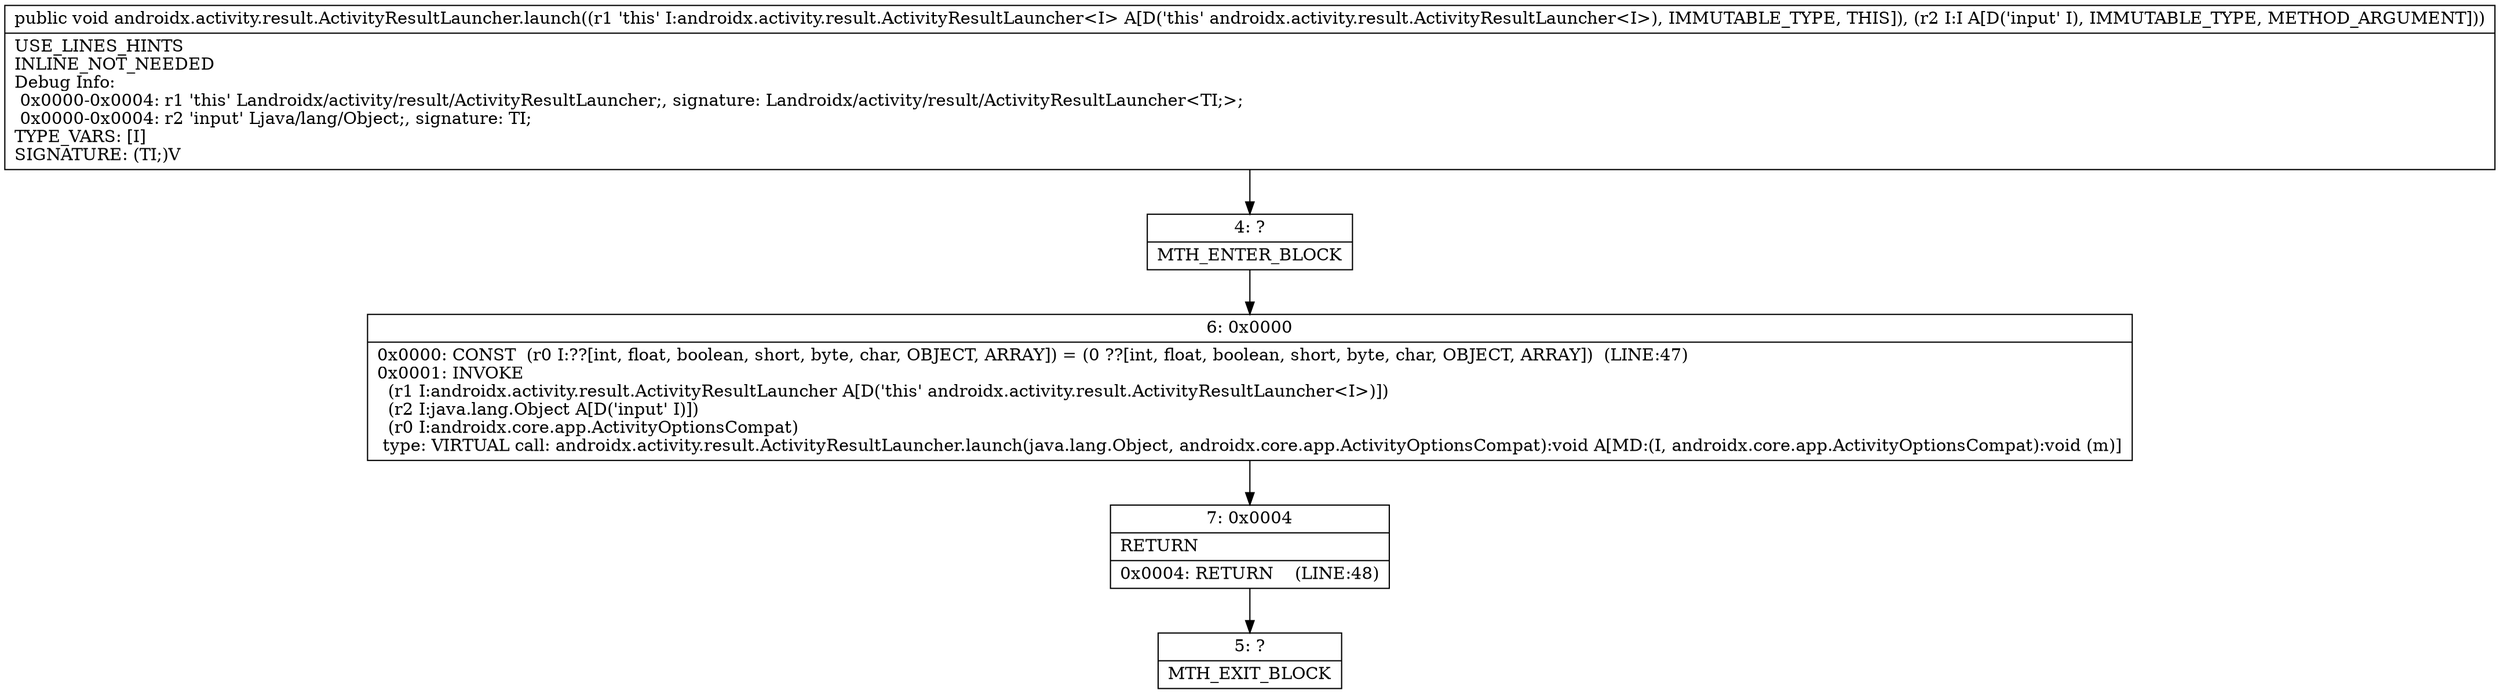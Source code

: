 digraph "CFG forandroidx.activity.result.ActivityResultLauncher.launch(Ljava\/lang\/Object;)V" {
Node_4 [shape=record,label="{4\:\ ?|MTH_ENTER_BLOCK\l}"];
Node_6 [shape=record,label="{6\:\ 0x0000|0x0000: CONST  (r0 I:??[int, float, boolean, short, byte, char, OBJECT, ARRAY]) = (0 ??[int, float, boolean, short, byte, char, OBJECT, ARRAY])  (LINE:47)\l0x0001: INVOKE  \l  (r1 I:androidx.activity.result.ActivityResultLauncher A[D('this' androidx.activity.result.ActivityResultLauncher\<I\>)])\l  (r2 I:java.lang.Object A[D('input' I)])\l  (r0 I:androidx.core.app.ActivityOptionsCompat)\l type: VIRTUAL call: androidx.activity.result.ActivityResultLauncher.launch(java.lang.Object, androidx.core.app.ActivityOptionsCompat):void A[MD:(I, androidx.core.app.ActivityOptionsCompat):void (m)]\l}"];
Node_7 [shape=record,label="{7\:\ 0x0004|RETURN\l|0x0004: RETURN    (LINE:48)\l}"];
Node_5 [shape=record,label="{5\:\ ?|MTH_EXIT_BLOCK\l}"];
MethodNode[shape=record,label="{public void androidx.activity.result.ActivityResultLauncher.launch((r1 'this' I:androidx.activity.result.ActivityResultLauncher\<I\> A[D('this' androidx.activity.result.ActivityResultLauncher\<I\>), IMMUTABLE_TYPE, THIS]), (r2 I:I A[D('input' I), IMMUTABLE_TYPE, METHOD_ARGUMENT]))  | USE_LINES_HINTS\lINLINE_NOT_NEEDED\lDebug Info:\l  0x0000\-0x0004: r1 'this' Landroidx\/activity\/result\/ActivityResultLauncher;, signature: Landroidx\/activity\/result\/ActivityResultLauncher\<TI;\>;\l  0x0000\-0x0004: r2 'input' Ljava\/lang\/Object;, signature: TI;\lTYPE_VARS: [I]\lSIGNATURE: (TI;)V\l}"];
MethodNode -> Node_4;Node_4 -> Node_6;
Node_6 -> Node_7;
Node_7 -> Node_5;
}


